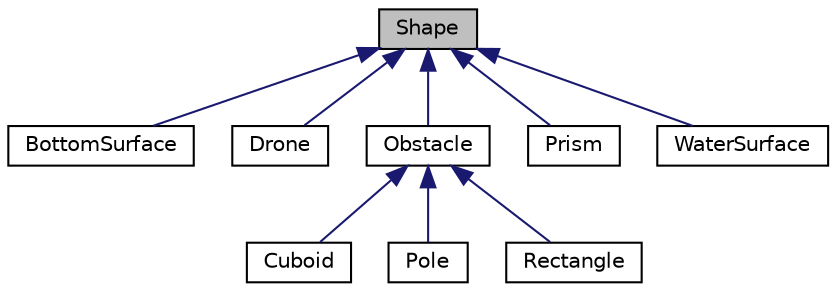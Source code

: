 digraph "Shape"
{
  edge [fontname="Helvetica",fontsize="10",labelfontname="Helvetica",labelfontsize="10"];
  node [fontname="Helvetica",fontsize="10",shape=record];
  Node0 [label="Shape",height=0.2,width=0.4,color="black", fillcolor="grey75", style="filled", fontcolor="black"];
  Node0 -> Node1 [dir="back",color="midnightblue",fontsize="10",style="solid",fontname="Helvetica"];
  Node1 [label="BottomSurface",height=0.2,width=0.4,color="black", fillcolor="white", style="filled",URL="$class_bottom_surface.html",tooltip="Representation of bottom surface. "];
  Node0 -> Node2 [dir="back",color="midnightblue",fontsize="10",style="solid",fontname="Helvetica"];
  Node2 [label="Drone",height=0.2,width=0.4,color="black", fillcolor="white", style="filled",URL="$class_drone.html",tooltip="Represents a drone with 2 rotors. "];
  Node0 -> Node3 [dir="back",color="midnightblue",fontsize="10",style="solid",fontname="Helvetica"];
  Node3 [label="Obstacle",height=0.2,width=0.4,color="black", fillcolor="white", style="filled",URL="$class_obstacle.html",tooltip="Abstract class of obstacles. "];
  Node3 -> Node4 [dir="back",color="midnightblue",fontsize="10",style="solid",fontname="Helvetica"];
  Node4 [label="Cuboid",height=0.2,width=0.4,color="black", fillcolor="white", style="filled",URL="$class_cuboid.html",tooltip="3D type of obstacle "];
  Node3 -> Node5 [dir="back",color="midnightblue",fontsize="10",style="solid",fontname="Helvetica"];
  Node5 [label="Pole",height=0.2,width=0.4,color="black", fillcolor="white", style="filled",URL="$class_pole.html",tooltip="1D type of obstacle "];
  Node3 -> Node6 [dir="back",color="midnightblue",fontsize="10",style="solid",fontname="Helvetica"];
  Node6 [label="Rectangle",height=0.2,width=0.4,color="black", fillcolor="white", style="filled",URL="$class_rectangle.html",tooltip="2D type of obstacle "];
  Node0 -> Node7 [dir="back",color="midnightblue",fontsize="10",style="solid",fontname="Helvetica"];
  Node7 [label="Prism",height=0.2,width=0.4,color="black", fillcolor="white", style="filled",URL="$class_prism.html",tooltip="Represents rotor of a drone. "];
  Node0 -> Node8 [dir="back",color="midnightblue",fontsize="10",style="solid",fontname="Helvetica"];
  Node8 [label="WaterSurface",height=0.2,width=0.4,color="black", fillcolor="white", style="filled",URL="$class_water_surface.html",tooltip="Representation of water surface. "];
}
